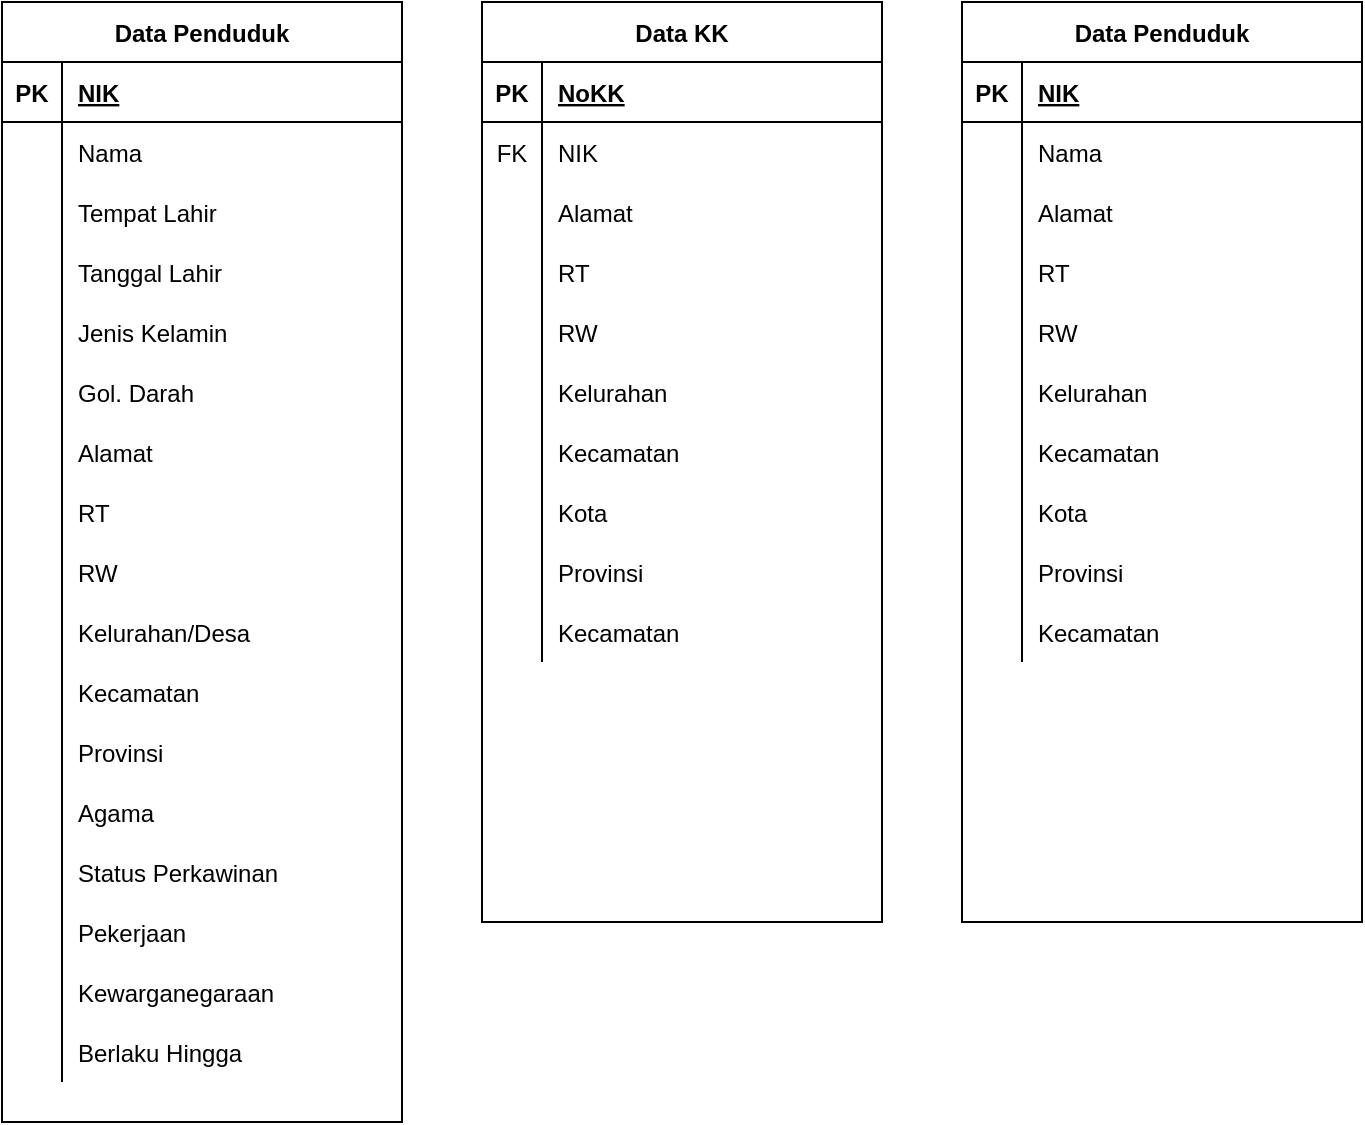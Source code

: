 <mxfile version="14.1.8" type="github"><diagram id="4BI-9e6mrWdRKIqYOh0C" name="Page-1"><mxGraphModel dx="1066" dy="772" grid="1" gridSize="10" guides="1" tooltips="1" connect="1" arrows="1" fold="1" page="1" pageScale="1" pageWidth="827" pageHeight="1169" math="0" shadow="0"><root><mxCell id="0"/><mxCell id="1" parent="0"/><mxCell id="kPnUgUAkOz-dqnrC_fEk-2" value="Data Penduduk" style="shape=table;startSize=30;container=1;collapsible=1;childLayout=tableLayout;fixedRows=1;rowLines=0;fontStyle=1;align=center;resizeLast=1;" vertex="1" parent="1"><mxGeometry x="40" y="40" width="200" height="560" as="geometry"/></mxCell><mxCell id="kPnUgUAkOz-dqnrC_fEk-3" value="" style="shape=partialRectangle;collapsible=0;dropTarget=0;pointerEvents=0;fillColor=none;top=0;left=0;bottom=1;right=0;points=[[0,0.5],[1,0.5]];portConstraint=eastwest;" vertex="1" parent="kPnUgUAkOz-dqnrC_fEk-2"><mxGeometry y="30" width="200" height="30" as="geometry"/></mxCell><mxCell id="kPnUgUAkOz-dqnrC_fEk-4" value="PK" style="shape=partialRectangle;connectable=0;fillColor=none;top=0;left=0;bottom=0;right=0;fontStyle=1;overflow=hidden;" vertex="1" parent="kPnUgUAkOz-dqnrC_fEk-3"><mxGeometry width="30" height="30" as="geometry"/></mxCell><mxCell id="kPnUgUAkOz-dqnrC_fEk-5" value="NIK" style="shape=partialRectangle;connectable=0;fillColor=none;top=0;left=0;bottom=0;right=0;align=left;spacingLeft=6;fontStyle=5;overflow=hidden;" vertex="1" parent="kPnUgUAkOz-dqnrC_fEk-3"><mxGeometry x="30" width="170" height="30" as="geometry"/></mxCell><mxCell id="kPnUgUAkOz-dqnrC_fEk-6" value="" style="shape=partialRectangle;collapsible=0;dropTarget=0;pointerEvents=0;fillColor=none;top=0;left=0;bottom=0;right=0;points=[[0,0.5],[1,0.5]];portConstraint=eastwest;" vertex="1" parent="kPnUgUAkOz-dqnrC_fEk-2"><mxGeometry y="60" width="200" height="30" as="geometry"/></mxCell><mxCell id="kPnUgUAkOz-dqnrC_fEk-7" value="" style="shape=partialRectangle;connectable=0;fillColor=none;top=0;left=0;bottom=0;right=0;editable=1;overflow=hidden;" vertex="1" parent="kPnUgUAkOz-dqnrC_fEk-6"><mxGeometry width="30" height="30" as="geometry"/></mxCell><mxCell id="kPnUgUAkOz-dqnrC_fEk-8" value="Nama" style="shape=partialRectangle;connectable=0;fillColor=none;top=0;left=0;bottom=0;right=0;align=left;spacingLeft=6;overflow=hidden;" vertex="1" parent="kPnUgUAkOz-dqnrC_fEk-6"><mxGeometry x="30" width="170" height="30" as="geometry"/></mxCell><mxCell id="kPnUgUAkOz-dqnrC_fEk-9" value="" style="shape=partialRectangle;collapsible=0;dropTarget=0;pointerEvents=0;fillColor=none;top=0;left=0;bottom=0;right=0;points=[[0,0.5],[1,0.5]];portConstraint=eastwest;" vertex="1" parent="kPnUgUAkOz-dqnrC_fEk-2"><mxGeometry y="90" width="200" height="30" as="geometry"/></mxCell><mxCell id="kPnUgUAkOz-dqnrC_fEk-10" value="" style="shape=partialRectangle;connectable=0;fillColor=none;top=0;left=0;bottom=0;right=0;editable=1;overflow=hidden;" vertex="1" parent="kPnUgUAkOz-dqnrC_fEk-9"><mxGeometry width="30" height="30" as="geometry"/></mxCell><mxCell id="kPnUgUAkOz-dqnrC_fEk-11" value="Tempat Lahir" style="shape=partialRectangle;connectable=0;fillColor=none;top=0;left=0;bottom=0;right=0;align=left;spacingLeft=6;overflow=hidden;" vertex="1" parent="kPnUgUAkOz-dqnrC_fEk-9"><mxGeometry x="30" width="170" height="30" as="geometry"/></mxCell><mxCell id="kPnUgUAkOz-dqnrC_fEk-12" value="" style="shape=partialRectangle;collapsible=0;dropTarget=0;pointerEvents=0;fillColor=none;top=0;left=0;bottom=0;right=0;points=[[0,0.5],[1,0.5]];portConstraint=eastwest;" vertex="1" parent="kPnUgUAkOz-dqnrC_fEk-2"><mxGeometry y="120" width="200" height="30" as="geometry"/></mxCell><mxCell id="kPnUgUAkOz-dqnrC_fEk-13" value="" style="shape=partialRectangle;connectable=0;fillColor=none;top=0;left=0;bottom=0;right=0;editable=1;overflow=hidden;" vertex="1" parent="kPnUgUAkOz-dqnrC_fEk-12"><mxGeometry width="30" height="30" as="geometry"/></mxCell><mxCell id="kPnUgUAkOz-dqnrC_fEk-14" value="Tanggal Lahir" style="shape=partialRectangle;connectable=0;fillColor=none;top=0;left=0;bottom=0;right=0;align=left;spacingLeft=6;overflow=hidden;" vertex="1" parent="kPnUgUAkOz-dqnrC_fEk-12"><mxGeometry x="30" width="170" height="30" as="geometry"/></mxCell><mxCell id="kPnUgUAkOz-dqnrC_fEk-18" value="" style="shape=partialRectangle;collapsible=0;dropTarget=0;pointerEvents=0;fillColor=none;top=0;left=0;bottom=0;right=0;points=[[0,0.5],[1,0.5]];portConstraint=eastwest;" vertex="1" parent="kPnUgUAkOz-dqnrC_fEk-2"><mxGeometry y="150" width="200" height="30" as="geometry"/></mxCell><mxCell id="kPnUgUAkOz-dqnrC_fEk-19" value="" style="shape=partialRectangle;connectable=0;fillColor=none;top=0;left=0;bottom=0;right=0;editable=1;overflow=hidden;" vertex="1" parent="kPnUgUAkOz-dqnrC_fEk-18"><mxGeometry width="30" height="30" as="geometry"/></mxCell><mxCell id="kPnUgUAkOz-dqnrC_fEk-20" value="Jenis Kelamin" style="shape=partialRectangle;connectable=0;fillColor=none;top=0;left=0;bottom=0;right=0;align=left;spacingLeft=6;overflow=hidden;" vertex="1" parent="kPnUgUAkOz-dqnrC_fEk-18"><mxGeometry x="30" width="170" height="30" as="geometry"/></mxCell><mxCell id="kPnUgUAkOz-dqnrC_fEk-21" value="" style="shape=partialRectangle;collapsible=0;dropTarget=0;pointerEvents=0;fillColor=none;top=0;left=0;bottom=0;right=0;points=[[0,0.5],[1,0.5]];portConstraint=eastwest;" vertex="1" parent="kPnUgUAkOz-dqnrC_fEk-2"><mxGeometry y="180" width="200" height="30" as="geometry"/></mxCell><mxCell id="kPnUgUAkOz-dqnrC_fEk-22" value="" style="shape=partialRectangle;connectable=0;fillColor=none;top=0;left=0;bottom=0;right=0;editable=1;overflow=hidden;" vertex="1" parent="kPnUgUAkOz-dqnrC_fEk-21"><mxGeometry width="30" height="30" as="geometry"/></mxCell><mxCell id="kPnUgUAkOz-dqnrC_fEk-23" value="Gol. Darah" style="shape=partialRectangle;connectable=0;fillColor=none;top=0;left=0;bottom=0;right=0;align=left;spacingLeft=6;overflow=hidden;" vertex="1" parent="kPnUgUAkOz-dqnrC_fEk-21"><mxGeometry x="30" width="170" height="30" as="geometry"/></mxCell><mxCell id="kPnUgUAkOz-dqnrC_fEk-24" value="" style="shape=partialRectangle;collapsible=0;dropTarget=0;pointerEvents=0;fillColor=none;top=0;left=0;bottom=0;right=0;points=[[0,0.5],[1,0.5]];portConstraint=eastwest;" vertex="1" parent="kPnUgUAkOz-dqnrC_fEk-2"><mxGeometry y="210" width="200" height="30" as="geometry"/></mxCell><mxCell id="kPnUgUAkOz-dqnrC_fEk-25" value="" style="shape=partialRectangle;connectable=0;fillColor=none;top=0;left=0;bottom=0;right=0;editable=1;overflow=hidden;" vertex="1" parent="kPnUgUAkOz-dqnrC_fEk-24"><mxGeometry width="30" height="30" as="geometry"/></mxCell><mxCell id="kPnUgUAkOz-dqnrC_fEk-26" value="Alamat" style="shape=partialRectangle;connectable=0;fillColor=none;top=0;left=0;bottom=0;right=0;align=left;spacingLeft=6;overflow=hidden;" vertex="1" parent="kPnUgUAkOz-dqnrC_fEk-24"><mxGeometry x="30" width="170" height="30" as="geometry"/></mxCell><mxCell id="kPnUgUAkOz-dqnrC_fEk-27" value="" style="shape=partialRectangle;collapsible=0;dropTarget=0;pointerEvents=0;fillColor=none;top=0;left=0;bottom=0;right=0;points=[[0,0.5],[1,0.5]];portConstraint=eastwest;" vertex="1" parent="kPnUgUAkOz-dqnrC_fEk-2"><mxGeometry y="240" width="200" height="30" as="geometry"/></mxCell><mxCell id="kPnUgUAkOz-dqnrC_fEk-28" value="" style="shape=partialRectangle;connectable=0;fillColor=none;top=0;left=0;bottom=0;right=0;editable=1;overflow=hidden;" vertex="1" parent="kPnUgUAkOz-dqnrC_fEk-27"><mxGeometry width="30" height="30" as="geometry"/></mxCell><mxCell id="kPnUgUAkOz-dqnrC_fEk-29" value="RT" style="shape=partialRectangle;connectable=0;fillColor=none;top=0;left=0;bottom=0;right=0;align=left;spacingLeft=6;overflow=hidden;" vertex="1" parent="kPnUgUAkOz-dqnrC_fEk-27"><mxGeometry x="30" width="170" height="30" as="geometry"/></mxCell><mxCell id="kPnUgUAkOz-dqnrC_fEk-30" value="" style="shape=partialRectangle;collapsible=0;dropTarget=0;pointerEvents=0;fillColor=none;top=0;left=0;bottom=0;right=0;points=[[0,0.5],[1,0.5]];portConstraint=eastwest;" vertex="1" parent="kPnUgUAkOz-dqnrC_fEk-2"><mxGeometry y="270" width="200" height="30" as="geometry"/></mxCell><mxCell id="kPnUgUAkOz-dqnrC_fEk-31" value="" style="shape=partialRectangle;connectable=0;fillColor=none;top=0;left=0;bottom=0;right=0;editable=1;overflow=hidden;" vertex="1" parent="kPnUgUAkOz-dqnrC_fEk-30"><mxGeometry width="30" height="30" as="geometry"/></mxCell><mxCell id="kPnUgUAkOz-dqnrC_fEk-32" value="RW" style="shape=partialRectangle;connectable=0;fillColor=none;top=0;left=0;bottom=0;right=0;align=left;spacingLeft=6;overflow=hidden;" vertex="1" parent="kPnUgUAkOz-dqnrC_fEk-30"><mxGeometry x="30" width="170" height="30" as="geometry"/></mxCell><mxCell id="kPnUgUAkOz-dqnrC_fEk-33" value="" style="shape=partialRectangle;collapsible=0;dropTarget=0;pointerEvents=0;fillColor=none;top=0;left=0;bottom=0;right=0;points=[[0,0.5],[1,0.5]];portConstraint=eastwest;" vertex="1" parent="kPnUgUAkOz-dqnrC_fEk-2"><mxGeometry y="300" width="200" height="30" as="geometry"/></mxCell><mxCell id="kPnUgUAkOz-dqnrC_fEk-34" value="" style="shape=partialRectangle;connectable=0;fillColor=none;top=0;left=0;bottom=0;right=0;editable=1;overflow=hidden;" vertex="1" parent="kPnUgUAkOz-dqnrC_fEk-33"><mxGeometry width="30" height="30" as="geometry"/></mxCell><mxCell id="kPnUgUAkOz-dqnrC_fEk-35" value="Kelurahan/Desa" style="shape=partialRectangle;connectable=0;fillColor=none;top=0;left=0;bottom=0;right=0;align=left;spacingLeft=6;overflow=hidden;" vertex="1" parent="kPnUgUAkOz-dqnrC_fEk-33"><mxGeometry x="30" width="170" height="30" as="geometry"/></mxCell><mxCell id="kPnUgUAkOz-dqnrC_fEk-98" value="" style="shape=partialRectangle;collapsible=0;dropTarget=0;pointerEvents=0;fillColor=none;top=0;left=0;bottom=0;right=0;points=[[0,0.5],[1,0.5]];portConstraint=eastwest;" vertex="1" parent="kPnUgUAkOz-dqnrC_fEk-2"><mxGeometry y="330" width="200" height="30" as="geometry"/></mxCell><mxCell id="kPnUgUAkOz-dqnrC_fEk-99" value="" style="shape=partialRectangle;connectable=0;fillColor=none;top=0;left=0;bottom=0;right=0;editable=1;overflow=hidden;" vertex="1" parent="kPnUgUAkOz-dqnrC_fEk-98"><mxGeometry width="30" height="30" as="geometry"/></mxCell><mxCell id="kPnUgUAkOz-dqnrC_fEk-100" value="Kecamatan" style="shape=partialRectangle;connectable=0;fillColor=none;top=0;left=0;bottom=0;right=0;align=left;spacingLeft=6;overflow=hidden;" vertex="1" parent="kPnUgUAkOz-dqnrC_fEk-98"><mxGeometry x="30" width="170" height="30" as="geometry"/></mxCell><mxCell id="kPnUgUAkOz-dqnrC_fEk-101" value="" style="shape=partialRectangle;collapsible=0;dropTarget=0;pointerEvents=0;fillColor=none;top=0;left=0;bottom=0;right=0;points=[[0,0.5],[1,0.5]];portConstraint=eastwest;" vertex="1" parent="kPnUgUAkOz-dqnrC_fEk-2"><mxGeometry y="360" width="200" height="30" as="geometry"/></mxCell><mxCell id="kPnUgUAkOz-dqnrC_fEk-102" value="" style="shape=partialRectangle;connectable=0;fillColor=none;top=0;left=0;bottom=0;right=0;editable=1;overflow=hidden;" vertex="1" parent="kPnUgUAkOz-dqnrC_fEk-101"><mxGeometry width="30" height="30" as="geometry"/></mxCell><mxCell id="kPnUgUAkOz-dqnrC_fEk-103" value="Provinsi" style="shape=partialRectangle;connectable=0;fillColor=none;top=0;left=0;bottom=0;right=0;align=left;spacingLeft=6;overflow=hidden;" vertex="1" parent="kPnUgUAkOz-dqnrC_fEk-101"><mxGeometry x="30" width="170" height="30" as="geometry"/></mxCell><mxCell id="kPnUgUAkOz-dqnrC_fEk-104" value="" style="shape=partialRectangle;collapsible=0;dropTarget=0;pointerEvents=0;fillColor=none;top=0;left=0;bottom=0;right=0;points=[[0,0.5],[1,0.5]];portConstraint=eastwest;" vertex="1" parent="kPnUgUAkOz-dqnrC_fEk-2"><mxGeometry y="390" width="200" height="30" as="geometry"/></mxCell><mxCell id="kPnUgUAkOz-dqnrC_fEk-105" value="" style="shape=partialRectangle;connectable=0;fillColor=none;top=0;left=0;bottom=0;right=0;editable=1;overflow=hidden;" vertex="1" parent="kPnUgUAkOz-dqnrC_fEk-104"><mxGeometry width="30" height="30" as="geometry"/></mxCell><mxCell id="kPnUgUAkOz-dqnrC_fEk-106" value="Agama" style="shape=partialRectangle;connectable=0;fillColor=none;top=0;left=0;bottom=0;right=0;align=left;spacingLeft=6;overflow=hidden;" vertex="1" parent="kPnUgUAkOz-dqnrC_fEk-104"><mxGeometry x="30" width="170" height="30" as="geometry"/></mxCell><mxCell id="kPnUgUAkOz-dqnrC_fEk-107" value="" style="shape=partialRectangle;collapsible=0;dropTarget=0;pointerEvents=0;fillColor=none;top=0;left=0;bottom=0;right=0;points=[[0,0.5],[1,0.5]];portConstraint=eastwest;" vertex="1" parent="kPnUgUAkOz-dqnrC_fEk-2"><mxGeometry y="420" width="200" height="30" as="geometry"/></mxCell><mxCell id="kPnUgUAkOz-dqnrC_fEk-108" value="" style="shape=partialRectangle;connectable=0;fillColor=none;top=0;left=0;bottom=0;right=0;editable=1;overflow=hidden;" vertex="1" parent="kPnUgUAkOz-dqnrC_fEk-107"><mxGeometry width="30" height="30" as="geometry"/></mxCell><mxCell id="kPnUgUAkOz-dqnrC_fEk-109" value="Status Perkawinan" style="shape=partialRectangle;connectable=0;fillColor=none;top=0;left=0;bottom=0;right=0;align=left;spacingLeft=6;overflow=hidden;" vertex="1" parent="kPnUgUAkOz-dqnrC_fEk-107"><mxGeometry x="30" width="170" height="30" as="geometry"/></mxCell><mxCell id="kPnUgUAkOz-dqnrC_fEk-110" value="" style="shape=partialRectangle;collapsible=0;dropTarget=0;pointerEvents=0;fillColor=none;top=0;left=0;bottom=0;right=0;points=[[0,0.5],[1,0.5]];portConstraint=eastwest;" vertex="1" parent="kPnUgUAkOz-dqnrC_fEk-2"><mxGeometry y="450" width="200" height="30" as="geometry"/></mxCell><mxCell id="kPnUgUAkOz-dqnrC_fEk-111" value="" style="shape=partialRectangle;connectable=0;fillColor=none;top=0;left=0;bottom=0;right=0;editable=1;overflow=hidden;" vertex="1" parent="kPnUgUAkOz-dqnrC_fEk-110"><mxGeometry width="30" height="30" as="geometry"/></mxCell><mxCell id="kPnUgUAkOz-dqnrC_fEk-112" value="Pekerjaan" style="shape=partialRectangle;connectable=0;fillColor=none;top=0;left=0;bottom=0;right=0;align=left;spacingLeft=6;overflow=hidden;" vertex="1" parent="kPnUgUAkOz-dqnrC_fEk-110"><mxGeometry x="30" width="170" height="30" as="geometry"/></mxCell><mxCell id="kPnUgUAkOz-dqnrC_fEk-113" value="" style="shape=partialRectangle;collapsible=0;dropTarget=0;pointerEvents=0;fillColor=none;top=0;left=0;bottom=0;right=0;points=[[0,0.5],[1,0.5]];portConstraint=eastwest;" vertex="1" parent="kPnUgUAkOz-dqnrC_fEk-2"><mxGeometry y="480" width="200" height="30" as="geometry"/></mxCell><mxCell id="kPnUgUAkOz-dqnrC_fEk-114" value="" style="shape=partialRectangle;connectable=0;fillColor=none;top=0;left=0;bottom=0;right=0;editable=1;overflow=hidden;" vertex="1" parent="kPnUgUAkOz-dqnrC_fEk-113"><mxGeometry width="30" height="30" as="geometry"/></mxCell><mxCell id="kPnUgUAkOz-dqnrC_fEk-115" value="Kewarganegaraan" style="shape=partialRectangle;connectable=0;fillColor=none;top=0;left=0;bottom=0;right=0;align=left;spacingLeft=6;overflow=hidden;" vertex="1" parent="kPnUgUAkOz-dqnrC_fEk-113"><mxGeometry x="30" width="170" height="30" as="geometry"/></mxCell><mxCell id="kPnUgUAkOz-dqnrC_fEk-116" value="" style="shape=partialRectangle;collapsible=0;dropTarget=0;pointerEvents=0;fillColor=none;top=0;left=0;bottom=0;right=0;points=[[0,0.5],[1,0.5]];portConstraint=eastwest;" vertex="1" parent="kPnUgUAkOz-dqnrC_fEk-2"><mxGeometry y="510" width="200" height="30" as="geometry"/></mxCell><mxCell id="kPnUgUAkOz-dqnrC_fEk-117" value="" style="shape=partialRectangle;connectable=0;fillColor=none;top=0;left=0;bottom=0;right=0;editable=1;overflow=hidden;" vertex="1" parent="kPnUgUAkOz-dqnrC_fEk-116"><mxGeometry width="30" height="30" as="geometry"/></mxCell><mxCell id="kPnUgUAkOz-dqnrC_fEk-118" value="Berlaku Hingga" style="shape=partialRectangle;connectable=0;fillColor=none;top=0;left=0;bottom=0;right=0;align=left;spacingLeft=6;overflow=hidden;" vertex="1" parent="kPnUgUAkOz-dqnrC_fEk-116"><mxGeometry x="30" width="170" height="30" as="geometry"/></mxCell><mxCell id="kPnUgUAkOz-dqnrC_fEk-36" value="Data KK" style="shape=table;startSize=30;container=1;collapsible=1;childLayout=tableLayout;fixedRows=1;rowLines=0;fontStyle=1;align=center;resizeLast=1;" vertex="1" parent="1"><mxGeometry x="280" y="40" width="200" height="460" as="geometry"/></mxCell><mxCell id="kPnUgUAkOz-dqnrC_fEk-37" value="" style="shape=partialRectangle;collapsible=0;dropTarget=0;pointerEvents=0;fillColor=none;top=0;left=0;bottom=1;right=0;points=[[0,0.5],[1,0.5]];portConstraint=eastwest;" vertex="1" parent="kPnUgUAkOz-dqnrC_fEk-36"><mxGeometry y="30" width="200" height="30" as="geometry"/></mxCell><mxCell id="kPnUgUAkOz-dqnrC_fEk-38" value="PK" style="shape=partialRectangle;connectable=0;fillColor=none;top=0;left=0;bottom=0;right=0;fontStyle=1;overflow=hidden;" vertex="1" parent="kPnUgUAkOz-dqnrC_fEk-37"><mxGeometry width="30" height="30" as="geometry"/></mxCell><mxCell id="kPnUgUAkOz-dqnrC_fEk-39" value="NoKK" style="shape=partialRectangle;connectable=0;fillColor=none;top=0;left=0;bottom=0;right=0;align=left;spacingLeft=6;fontStyle=5;overflow=hidden;" vertex="1" parent="kPnUgUAkOz-dqnrC_fEk-37"><mxGeometry x="30" width="170" height="30" as="geometry"/></mxCell><mxCell id="kPnUgUAkOz-dqnrC_fEk-40" value="" style="shape=partialRectangle;collapsible=0;dropTarget=0;pointerEvents=0;fillColor=none;top=0;left=0;bottom=0;right=0;points=[[0,0.5],[1,0.5]];portConstraint=eastwest;" vertex="1" parent="kPnUgUAkOz-dqnrC_fEk-36"><mxGeometry y="60" width="200" height="30" as="geometry"/></mxCell><mxCell id="kPnUgUAkOz-dqnrC_fEk-41" value="FK" style="shape=partialRectangle;connectable=0;fillColor=none;top=0;left=0;bottom=0;right=0;editable=1;overflow=hidden;" vertex="1" parent="kPnUgUAkOz-dqnrC_fEk-40"><mxGeometry width="30" height="30" as="geometry"/></mxCell><mxCell id="kPnUgUAkOz-dqnrC_fEk-42" value="NIK" style="shape=partialRectangle;connectable=0;fillColor=none;top=0;left=0;bottom=0;right=0;align=left;spacingLeft=6;overflow=hidden;" vertex="1" parent="kPnUgUAkOz-dqnrC_fEk-40"><mxGeometry x="30" width="170" height="30" as="geometry"/></mxCell><mxCell id="kPnUgUAkOz-dqnrC_fEk-43" value="" style="shape=partialRectangle;collapsible=0;dropTarget=0;pointerEvents=0;fillColor=none;top=0;left=0;bottom=0;right=0;points=[[0,0.5],[1,0.5]];portConstraint=eastwest;" vertex="1" parent="kPnUgUAkOz-dqnrC_fEk-36"><mxGeometry y="90" width="200" height="30" as="geometry"/></mxCell><mxCell id="kPnUgUAkOz-dqnrC_fEk-44" value="" style="shape=partialRectangle;connectable=0;fillColor=none;top=0;left=0;bottom=0;right=0;editable=1;overflow=hidden;" vertex="1" parent="kPnUgUAkOz-dqnrC_fEk-43"><mxGeometry width="30" height="30" as="geometry"/></mxCell><mxCell id="kPnUgUAkOz-dqnrC_fEk-45" value="Alamat" style="shape=partialRectangle;connectable=0;fillColor=none;top=0;left=0;bottom=0;right=0;align=left;spacingLeft=6;overflow=hidden;" vertex="1" parent="kPnUgUAkOz-dqnrC_fEk-43"><mxGeometry x="30" width="170" height="30" as="geometry"/></mxCell><mxCell id="kPnUgUAkOz-dqnrC_fEk-46" value="" style="shape=partialRectangle;collapsible=0;dropTarget=0;pointerEvents=0;fillColor=none;top=0;left=0;bottom=0;right=0;points=[[0,0.5],[1,0.5]];portConstraint=eastwest;" vertex="1" parent="kPnUgUAkOz-dqnrC_fEk-36"><mxGeometry y="120" width="200" height="30" as="geometry"/></mxCell><mxCell id="kPnUgUAkOz-dqnrC_fEk-47" value="" style="shape=partialRectangle;connectable=0;fillColor=none;top=0;left=0;bottom=0;right=0;editable=1;overflow=hidden;" vertex="1" parent="kPnUgUAkOz-dqnrC_fEk-46"><mxGeometry width="30" height="30" as="geometry"/></mxCell><mxCell id="kPnUgUAkOz-dqnrC_fEk-48" value="RT" style="shape=partialRectangle;connectable=0;fillColor=none;top=0;left=0;bottom=0;right=0;align=left;spacingLeft=6;overflow=hidden;" vertex="1" parent="kPnUgUAkOz-dqnrC_fEk-46"><mxGeometry x="30" width="170" height="30" as="geometry"/></mxCell><mxCell id="kPnUgUAkOz-dqnrC_fEk-49" value="" style="shape=partialRectangle;collapsible=0;dropTarget=0;pointerEvents=0;fillColor=none;top=0;left=0;bottom=0;right=0;points=[[0,0.5],[1,0.5]];portConstraint=eastwest;" vertex="1" parent="kPnUgUAkOz-dqnrC_fEk-36"><mxGeometry y="150" width="200" height="30" as="geometry"/></mxCell><mxCell id="kPnUgUAkOz-dqnrC_fEk-50" value="" style="shape=partialRectangle;connectable=0;fillColor=none;top=0;left=0;bottom=0;right=0;editable=1;overflow=hidden;" vertex="1" parent="kPnUgUAkOz-dqnrC_fEk-49"><mxGeometry width="30" height="30" as="geometry"/></mxCell><mxCell id="kPnUgUAkOz-dqnrC_fEk-51" value="RW" style="shape=partialRectangle;connectable=0;fillColor=none;top=0;left=0;bottom=0;right=0;align=left;spacingLeft=6;overflow=hidden;" vertex="1" parent="kPnUgUAkOz-dqnrC_fEk-49"><mxGeometry x="30" width="170" height="30" as="geometry"/></mxCell><mxCell id="kPnUgUAkOz-dqnrC_fEk-52" value="" style="shape=partialRectangle;collapsible=0;dropTarget=0;pointerEvents=0;fillColor=none;top=0;left=0;bottom=0;right=0;points=[[0,0.5],[1,0.5]];portConstraint=eastwest;" vertex="1" parent="kPnUgUAkOz-dqnrC_fEk-36"><mxGeometry y="180" width="200" height="30" as="geometry"/></mxCell><mxCell id="kPnUgUAkOz-dqnrC_fEk-53" value="" style="shape=partialRectangle;connectable=0;fillColor=none;top=0;left=0;bottom=0;right=0;editable=1;overflow=hidden;" vertex="1" parent="kPnUgUAkOz-dqnrC_fEk-52"><mxGeometry width="30" height="30" as="geometry"/></mxCell><mxCell id="kPnUgUAkOz-dqnrC_fEk-54" value="Kelurahan" style="shape=partialRectangle;connectable=0;fillColor=none;top=0;left=0;bottom=0;right=0;align=left;spacingLeft=6;overflow=hidden;" vertex="1" parent="kPnUgUAkOz-dqnrC_fEk-52"><mxGeometry x="30" width="170" height="30" as="geometry"/></mxCell><mxCell id="kPnUgUAkOz-dqnrC_fEk-55" value="" style="shape=partialRectangle;collapsible=0;dropTarget=0;pointerEvents=0;fillColor=none;top=0;left=0;bottom=0;right=0;points=[[0,0.5],[1,0.5]];portConstraint=eastwest;" vertex="1" parent="kPnUgUAkOz-dqnrC_fEk-36"><mxGeometry y="210" width="200" height="30" as="geometry"/></mxCell><mxCell id="kPnUgUAkOz-dqnrC_fEk-56" value="" style="shape=partialRectangle;connectable=0;fillColor=none;top=0;left=0;bottom=0;right=0;editable=1;overflow=hidden;" vertex="1" parent="kPnUgUAkOz-dqnrC_fEk-55"><mxGeometry width="30" height="30" as="geometry"/></mxCell><mxCell id="kPnUgUAkOz-dqnrC_fEk-57" value="Kecamatan" style="shape=partialRectangle;connectable=0;fillColor=none;top=0;left=0;bottom=0;right=0;align=left;spacingLeft=6;overflow=hidden;" vertex="1" parent="kPnUgUAkOz-dqnrC_fEk-55"><mxGeometry x="30" width="170" height="30" as="geometry"/></mxCell><mxCell id="kPnUgUAkOz-dqnrC_fEk-58" value="" style="shape=partialRectangle;collapsible=0;dropTarget=0;pointerEvents=0;fillColor=none;top=0;left=0;bottom=0;right=0;points=[[0,0.5],[1,0.5]];portConstraint=eastwest;" vertex="1" parent="kPnUgUAkOz-dqnrC_fEk-36"><mxGeometry y="240" width="200" height="30" as="geometry"/></mxCell><mxCell id="kPnUgUAkOz-dqnrC_fEk-59" value="" style="shape=partialRectangle;connectable=0;fillColor=none;top=0;left=0;bottom=0;right=0;editable=1;overflow=hidden;" vertex="1" parent="kPnUgUAkOz-dqnrC_fEk-58"><mxGeometry width="30" height="30" as="geometry"/></mxCell><mxCell id="kPnUgUAkOz-dqnrC_fEk-60" value="Kota" style="shape=partialRectangle;connectable=0;fillColor=none;top=0;left=0;bottom=0;right=0;align=left;spacingLeft=6;overflow=hidden;" vertex="1" parent="kPnUgUAkOz-dqnrC_fEk-58"><mxGeometry x="30" width="170" height="30" as="geometry"/></mxCell><mxCell id="kPnUgUAkOz-dqnrC_fEk-61" value="" style="shape=partialRectangle;collapsible=0;dropTarget=0;pointerEvents=0;fillColor=none;top=0;left=0;bottom=0;right=0;points=[[0,0.5],[1,0.5]];portConstraint=eastwest;" vertex="1" parent="kPnUgUAkOz-dqnrC_fEk-36"><mxGeometry y="270" width="200" height="30" as="geometry"/></mxCell><mxCell id="kPnUgUAkOz-dqnrC_fEk-62" value="" style="shape=partialRectangle;connectable=0;fillColor=none;top=0;left=0;bottom=0;right=0;editable=1;overflow=hidden;" vertex="1" parent="kPnUgUAkOz-dqnrC_fEk-61"><mxGeometry width="30" height="30" as="geometry"/></mxCell><mxCell id="kPnUgUAkOz-dqnrC_fEk-63" value="Provinsi" style="shape=partialRectangle;connectable=0;fillColor=none;top=0;left=0;bottom=0;right=0;align=left;spacingLeft=6;overflow=hidden;" vertex="1" parent="kPnUgUAkOz-dqnrC_fEk-61"><mxGeometry x="30" width="170" height="30" as="geometry"/></mxCell><mxCell id="kPnUgUAkOz-dqnrC_fEk-64" value="" style="shape=partialRectangle;collapsible=0;dropTarget=0;pointerEvents=0;fillColor=none;top=0;left=0;bottom=0;right=0;points=[[0,0.5],[1,0.5]];portConstraint=eastwest;" vertex="1" parent="kPnUgUAkOz-dqnrC_fEk-36"><mxGeometry y="300" width="200" height="30" as="geometry"/></mxCell><mxCell id="kPnUgUAkOz-dqnrC_fEk-65" value="" style="shape=partialRectangle;connectable=0;fillColor=none;top=0;left=0;bottom=0;right=0;editable=1;overflow=hidden;" vertex="1" parent="kPnUgUAkOz-dqnrC_fEk-64"><mxGeometry width="30" height="30" as="geometry"/></mxCell><mxCell id="kPnUgUAkOz-dqnrC_fEk-66" value="Kecamatan" style="shape=partialRectangle;connectable=0;fillColor=none;top=0;left=0;bottom=0;right=0;align=left;spacingLeft=6;overflow=hidden;" vertex="1" parent="kPnUgUAkOz-dqnrC_fEk-64"><mxGeometry x="30" width="170" height="30" as="geometry"/></mxCell><mxCell id="kPnUgUAkOz-dqnrC_fEk-67" value="Data Penduduk" style="shape=table;startSize=30;container=1;collapsible=1;childLayout=tableLayout;fixedRows=1;rowLines=0;fontStyle=1;align=center;resizeLast=1;" vertex="1" parent="1"><mxGeometry x="520" y="40" width="200" height="460" as="geometry"/></mxCell><mxCell id="kPnUgUAkOz-dqnrC_fEk-68" value="" style="shape=partialRectangle;collapsible=0;dropTarget=0;pointerEvents=0;fillColor=none;top=0;left=0;bottom=1;right=0;points=[[0,0.5],[1,0.5]];portConstraint=eastwest;" vertex="1" parent="kPnUgUAkOz-dqnrC_fEk-67"><mxGeometry y="30" width="200" height="30" as="geometry"/></mxCell><mxCell id="kPnUgUAkOz-dqnrC_fEk-69" value="PK" style="shape=partialRectangle;connectable=0;fillColor=none;top=0;left=0;bottom=0;right=0;fontStyle=1;overflow=hidden;" vertex="1" parent="kPnUgUAkOz-dqnrC_fEk-68"><mxGeometry width="30" height="30" as="geometry"/></mxCell><mxCell id="kPnUgUAkOz-dqnrC_fEk-70" value="NIK" style="shape=partialRectangle;connectable=0;fillColor=none;top=0;left=0;bottom=0;right=0;align=left;spacingLeft=6;fontStyle=5;overflow=hidden;" vertex="1" parent="kPnUgUAkOz-dqnrC_fEk-68"><mxGeometry x="30" width="170" height="30" as="geometry"/></mxCell><mxCell id="kPnUgUAkOz-dqnrC_fEk-71" value="" style="shape=partialRectangle;collapsible=0;dropTarget=0;pointerEvents=0;fillColor=none;top=0;left=0;bottom=0;right=0;points=[[0,0.5],[1,0.5]];portConstraint=eastwest;" vertex="1" parent="kPnUgUAkOz-dqnrC_fEk-67"><mxGeometry y="60" width="200" height="30" as="geometry"/></mxCell><mxCell id="kPnUgUAkOz-dqnrC_fEk-72" value="" style="shape=partialRectangle;connectable=0;fillColor=none;top=0;left=0;bottom=0;right=0;editable=1;overflow=hidden;" vertex="1" parent="kPnUgUAkOz-dqnrC_fEk-71"><mxGeometry width="30" height="30" as="geometry"/></mxCell><mxCell id="kPnUgUAkOz-dqnrC_fEk-73" value="Nama" style="shape=partialRectangle;connectable=0;fillColor=none;top=0;left=0;bottom=0;right=0;align=left;spacingLeft=6;overflow=hidden;" vertex="1" parent="kPnUgUAkOz-dqnrC_fEk-71"><mxGeometry x="30" width="170" height="30" as="geometry"/></mxCell><mxCell id="kPnUgUAkOz-dqnrC_fEk-74" value="" style="shape=partialRectangle;collapsible=0;dropTarget=0;pointerEvents=0;fillColor=none;top=0;left=0;bottom=0;right=0;points=[[0,0.5],[1,0.5]];portConstraint=eastwest;" vertex="1" parent="kPnUgUAkOz-dqnrC_fEk-67"><mxGeometry y="90" width="200" height="30" as="geometry"/></mxCell><mxCell id="kPnUgUAkOz-dqnrC_fEk-75" value="" style="shape=partialRectangle;connectable=0;fillColor=none;top=0;left=0;bottom=0;right=0;editable=1;overflow=hidden;" vertex="1" parent="kPnUgUAkOz-dqnrC_fEk-74"><mxGeometry width="30" height="30" as="geometry"/></mxCell><mxCell id="kPnUgUAkOz-dqnrC_fEk-76" value="Alamat" style="shape=partialRectangle;connectable=0;fillColor=none;top=0;left=0;bottom=0;right=0;align=left;spacingLeft=6;overflow=hidden;" vertex="1" parent="kPnUgUAkOz-dqnrC_fEk-74"><mxGeometry x="30" width="170" height="30" as="geometry"/></mxCell><mxCell id="kPnUgUAkOz-dqnrC_fEk-77" value="" style="shape=partialRectangle;collapsible=0;dropTarget=0;pointerEvents=0;fillColor=none;top=0;left=0;bottom=0;right=0;points=[[0,0.5],[1,0.5]];portConstraint=eastwest;" vertex="1" parent="kPnUgUAkOz-dqnrC_fEk-67"><mxGeometry y="120" width="200" height="30" as="geometry"/></mxCell><mxCell id="kPnUgUAkOz-dqnrC_fEk-78" value="" style="shape=partialRectangle;connectable=0;fillColor=none;top=0;left=0;bottom=0;right=0;editable=1;overflow=hidden;" vertex="1" parent="kPnUgUAkOz-dqnrC_fEk-77"><mxGeometry width="30" height="30" as="geometry"/></mxCell><mxCell id="kPnUgUAkOz-dqnrC_fEk-79" value="RT" style="shape=partialRectangle;connectable=0;fillColor=none;top=0;left=0;bottom=0;right=0;align=left;spacingLeft=6;overflow=hidden;" vertex="1" parent="kPnUgUAkOz-dqnrC_fEk-77"><mxGeometry x="30" width="170" height="30" as="geometry"/></mxCell><mxCell id="kPnUgUAkOz-dqnrC_fEk-80" value="" style="shape=partialRectangle;collapsible=0;dropTarget=0;pointerEvents=0;fillColor=none;top=0;left=0;bottom=0;right=0;points=[[0,0.5],[1,0.5]];portConstraint=eastwest;" vertex="1" parent="kPnUgUAkOz-dqnrC_fEk-67"><mxGeometry y="150" width="200" height="30" as="geometry"/></mxCell><mxCell id="kPnUgUAkOz-dqnrC_fEk-81" value="" style="shape=partialRectangle;connectable=0;fillColor=none;top=0;left=0;bottom=0;right=0;editable=1;overflow=hidden;" vertex="1" parent="kPnUgUAkOz-dqnrC_fEk-80"><mxGeometry width="30" height="30" as="geometry"/></mxCell><mxCell id="kPnUgUAkOz-dqnrC_fEk-82" value="RW" style="shape=partialRectangle;connectable=0;fillColor=none;top=0;left=0;bottom=0;right=0;align=left;spacingLeft=6;overflow=hidden;" vertex="1" parent="kPnUgUAkOz-dqnrC_fEk-80"><mxGeometry x="30" width="170" height="30" as="geometry"/></mxCell><mxCell id="kPnUgUAkOz-dqnrC_fEk-83" value="" style="shape=partialRectangle;collapsible=0;dropTarget=0;pointerEvents=0;fillColor=none;top=0;left=0;bottom=0;right=0;points=[[0,0.5],[1,0.5]];portConstraint=eastwest;" vertex="1" parent="kPnUgUAkOz-dqnrC_fEk-67"><mxGeometry y="180" width="200" height="30" as="geometry"/></mxCell><mxCell id="kPnUgUAkOz-dqnrC_fEk-84" value="" style="shape=partialRectangle;connectable=0;fillColor=none;top=0;left=0;bottom=0;right=0;editable=1;overflow=hidden;" vertex="1" parent="kPnUgUAkOz-dqnrC_fEk-83"><mxGeometry width="30" height="30" as="geometry"/></mxCell><mxCell id="kPnUgUAkOz-dqnrC_fEk-85" value="Kelurahan" style="shape=partialRectangle;connectable=0;fillColor=none;top=0;left=0;bottom=0;right=0;align=left;spacingLeft=6;overflow=hidden;" vertex="1" parent="kPnUgUAkOz-dqnrC_fEk-83"><mxGeometry x="30" width="170" height="30" as="geometry"/></mxCell><mxCell id="kPnUgUAkOz-dqnrC_fEk-86" value="" style="shape=partialRectangle;collapsible=0;dropTarget=0;pointerEvents=0;fillColor=none;top=0;left=0;bottom=0;right=0;points=[[0,0.5],[1,0.5]];portConstraint=eastwest;" vertex="1" parent="kPnUgUAkOz-dqnrC_fEk-67"><mxGeometry y="210" width="200" height="30" as="geometry"/></mxCell><mxCell id="kPnUgUAkOz-dqnrC_fEk-87" value="" style="shape=partialRectangle;connectable=0;fillColor=none;top=0;left=0;bottom=0;right=0;editable=1;overflow=hidden;" vertex="1" parent="kPnUgUAkOz-dqnrC_fEk-86"><mxGeometry width="30" height="30" as="geometry"/></mxCell><mxCell id="kPnUgUAkOz-dqnrC_fEk-88" value="Kecamatan" style="shape=partialRectangle;connectable=0;fillColor=none;top=0;left=0;bottom=0;right=0;align=left;spacingLeft=6;overflow=hidden;" vertex="1" parent="kPnUgUAkOz-dqnrC_fEk-86"><mxGeometry x="30" width="170" height="30" as="geometry"/></mxCell><mxCell id="kPnUgUAkOz-dqnrC_fEk-89" value="" style="shape=partialRectangle;collapsible=0;dropTarget=0;pointerEvents=0;fillColor=none;top=0;left=0;bottom=0;right=0;points=[[0,0.5],[1,0.5]];portConstraint=eastwest;" vertex="1" parent="kPnUgUAkOz-dqnrC_fEk-67"><mxGeometry y="240" width="200" height="30" as="geometry"/></mxCell><mxCell id="kPnUgUAkOz-dqnrC_fEk-90" value="" style="shape=partialRectangle;connectable=0;fillColor=none;top=0;left=0;bottom=0;right=0;editable=1;overflow=hidden;" vertex="1" parent="kPnUgUAkOz-dqnrC_fEk-89"><mxGeometry width="30" height="30" as="geometry"/></mxCell><mxCell id="kPnUgUAkOz-dqnrC_fEk-91" value="Kota" style="shape=partialRectangle;connectable=0;fillColor=none;top=0;left=0;bottom=0;right=0;align=left;spacingLeft=6;overflow=hidden;" vertex="1" parent="kPnUgUAkOz-dqnrC_fEk-89"><mxGeometry x="30" width="170" height="30" as="geometry"/></mxCell><mxCell id="kPnUgUAkOz-dqnrC_fEk-92" value="" style="shape=partialRectangle;collapsible=0;dropTarget=0;pointerEvents=0;fillColor=none;top=0;left=0;bottom=0;right=0;points=[[0,0.5],[1,0.5]];portConstraint=eastwest;" vertex="1" parent="kPnUgUAkOz-dqnrC_fEk-67"><mxGeometry y="270" width="200" height="30" as="geometry"/></mxCell><mxCell id="kPnUgUAkOz-dqnrC_fEk-93" value="" style="shape=partialRectangle;connectable=0;fillColor=none;top=0;left=0;bottom=0;right=0;editable=1;overflow=hidden;" vertex="1" parent="kPnUgUAkOz-dqnrC_fEk-92"><mxGeometry width="30" height="30" as="geometry"/></mxCell><mxCell id="kPnUgUAkOz-dqnrC_fEk-94" value="Provinsi" style="shape=partialRectangle;connectable=0;fillColor=none;top=0;left=0;bottom=0;right=0;align=left;spacingLeft=6;overflow=hidden;" vertex="1" parent="kPnUgUAkOz-dqnrC_fEk-92"><mxGeometry x="30" width="170" height="30" as="geometry"/></mxCell><mxCell id="kPnUgUAkOz-dqnrC_fEk-95" value="" style="shape=partialRectangle;collapsible=0;dropTarget=0;pointerEvents=0;fillColor=none;top=0;left=0;bottom=0;right=0;points=[[0,0.5],[1,0.5]];portConstraint=eastwest;" vertex="1" parent="kPnUgUAkOz-dqnrC_fEk-67"><mxGeometry y="300" width="200" height="30" as="geometry"/></mxCell><mxCell id="kPnUgUAkOz-dqnrC_fEk-96" value="" style="shape=partialRectangle;connectable=0;fillColor=none;top=0;left=0;bottom=0;right=0;editable=1;overflow=hidden;" vertex="1" parent="kPnUgUAkOz-dqnrC_fEk-95"><mxGeometry width="30" height="30" as="geometry"/></mxCell><mxCell id="kPnUgUAkOz-dqnrC_fEk-97" value="Kecamatan" style="shape=partialRectangle;connectable=0;fillColor=none;top=0;left=0;bottom=0;right=0;align=left;spacingLeft=6;overflow=hidden;" vertex="1" parent="kPnUgUAkOz-dqnrC_fEk-95"><mxGeometry x="30" width="170" height="30" as="geometry"/></mxCell></root></mxGraphModel></diagram></mxfile>